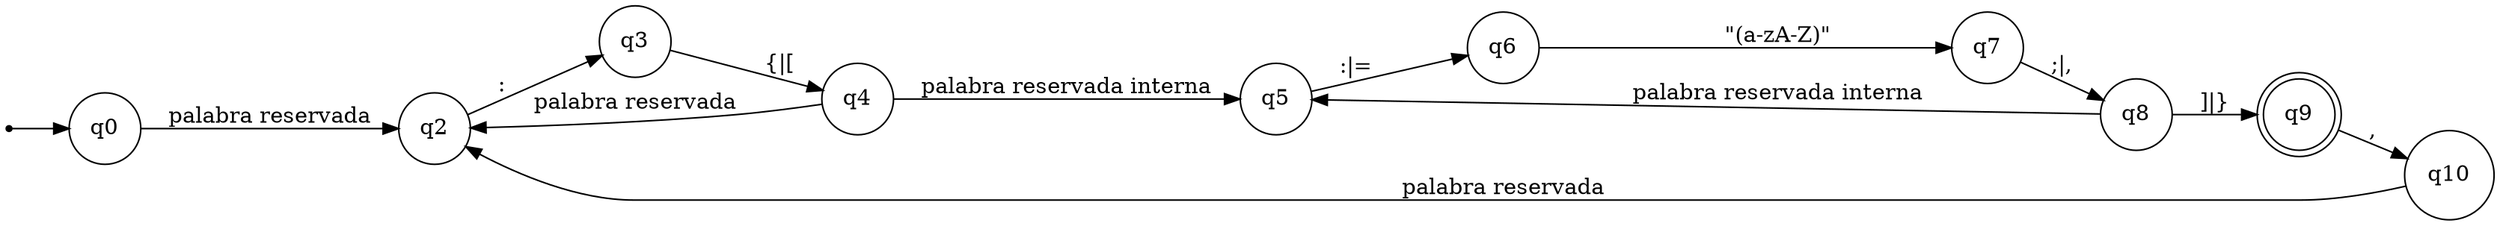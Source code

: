 digraph G {
    rankdir=LR;
    node [shape=circle];
    q0 [shape=circle];  // Estado de inicio
    q9 [shape=doublecircle];  // Estado de aceptación
    q [shape=point];  // Nodo vacío

    q -> q0 [];
    q0 -> q2 [label="palabra reservada"];
    q2 -> q3 [label=":"];
    q3 -> q4 [label="{|["];
    q4 -> q2 [label="palabra reservada"];
    q4 -> q5 [label="palabra reservada interna"];
    q5 -> q6 [label=":|="];
    q6 -> q7 [label="\"(a-zA-Z)\""];
    q7 -> q8 [label=";|,"];
    q8 -> q5 [label="palabra reservada interna"];
    q8 -> q9 [label="]|}"];
    q9 -> q10 [label=","];
    q10 -> q2 [label="palabra reservada"];
}

/*
    dot -Tpdf automata.dot -o automata.pdf
*/
